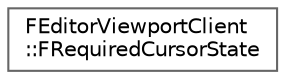 digraph "Graphical Class Hierarchy"
{
 // INTERACTIVE_SVG=YES
 // LATEX_PDF_SIZE
  bgcolor="transparent";
  edge [fontname=Helvetica,fontsize=10,labelfontname=Helvetica,labelfontsize=10];
  node [fontname=Helvetica,fontsize=10,shape=box,height=0.2,width=0.4];
  rankdir="LR";
  Node0 [id="Node000000",label="FEditorViewportClient\l::FRequiredCursorState",height=0.2,width=0.4,color="grey40", fillcolor="white", style="filled",URL="$d0/db9/structFEditorViewportClient_1_1FRequiredCursorState.html",tooltip="Used to store the required cursor visibility states and override cursor appearance."];
}
